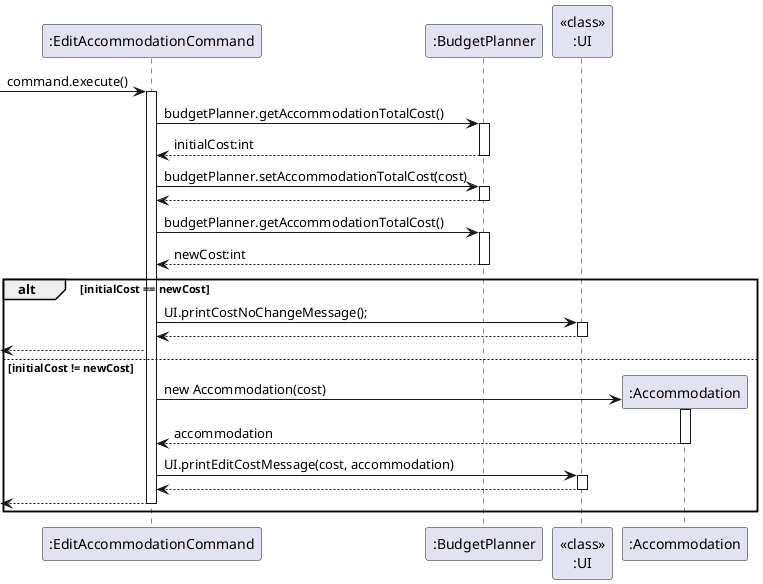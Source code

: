 @startuml
'https://plantuml.com/sequence-diagram
-> ":EditAccommodationCommand" : command.execute()
activate ":EditAccommodationCommand"
":EditAccommodationCommand" -> ":BudgetPlanner" : budgetPlanner.getAccommodationTotalCost()
activate ":BudgetPlanner"
":EditAccommodationCommand" <-- ":BudgetPlanner" : initialCost:int
deactivate ":BudgetPlanner"
":EditAccommodationCommand" -> ":BudgetPlanner" : budgetPlanner.setAccommodationTotalCost(cost)
activate ":BudgetPlanner"
":EditAccommodationCommand" <-- ":BudgetPlanner"
deactivate ":BudgetPlanner"
":EditAccommodationCommand" -> ":BudgetPlanner" : budgetPlanner.getAccommodationTotalCost()
activate ":BudgetPlanner"
":EditAccommodationCommand" <-- ":BudgetPlanner" : newCost:int
deactivate ":BudgetPlanner"
alt initialCost == newCost
":EditAccommodationCommand" -> "<<class>>\n:UI" : UI.printCostNoChangeMessage();
activate "<<class>>\n:UI"
":EditAccommodationCommand" <-- "<<class>>\n:UI"
deactivate "<<class>>\n:UI"
<-- ":EditAccommodationCommand"
else initialCost != newCost
create ":Accommodation"
":EditAccommodationCommand" -> ":Accommodation" : new Accommodation(cost)
activate ":Accommodation"
":EditAccommodationCommand" <-- ":Accommodation" : accommodation
deactivate ":Accommodation"
":EditAccommodationCommand" -> "<<class>>\n:UI" : UI.printEditCostMessage(cost, accommodation)
activate "<<class>>\n:UI"
":EditAccommodationCommand" <-- "<<class>>\n:UI"
deactivate "<<class>>\n:UI"
<-- ":EditAccommodationCommand"
deactivate ":EditAccommodationCommand"
end
@enduml